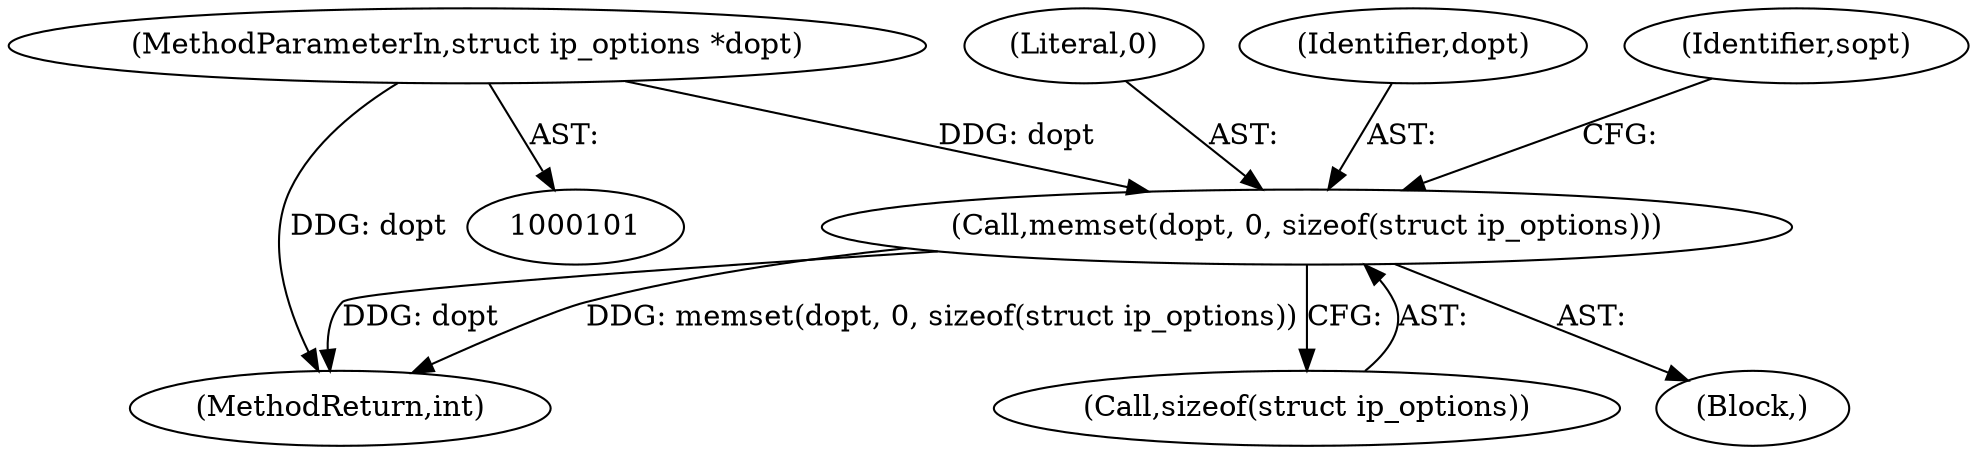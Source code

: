 digraph "0_linux_f6d8bd051c391c1c0458a30b2a7abcd939329259_16@API" {
"1000112" [label="(Call,memset(dopt, 0, sizeof(struct ip_options)))"];
"1000102" [label="(MethodParameterIn,struct ip_options *dopt)"];
"1000114" [label="(Literal,0)"];
"1000112" [label="(Call,memset(dopt, 0, sizeof(struct ip_options)))"];
"1000612" [label="(MethodReturn,int)"];
"1000113" [label="(Identifier,dopt)"];
"1000115" [label="(Call,sizeof(struct ip_options))"];
"1000104" [label="(Block,)"];
"1000102" [label="(MethodParameterIn,struct ip_options *dopt)"];
"1000118" [label="(Identifier,sopt)"];
"1000112" -> "1000104"  [label="AST: "];
"1000112" -> "1000115"  [label="CFG: "];
"1000113" -> "1000112"  [label="AST: "];
"1000114" -> "1000112"  [label="AST: "];
"1000115" -> "1000112"  [label="AST: "];
"1000118" -> "1000112"  [label="CFG: "];
"1000112" -> "1000612"  [label="DDG: memset(dopt, 0, sizeof(struct ip_options))"];
"1000112" -> "1000612"  [label="DDG: dopt"];
"1000102" -> "1000112"  [label="DDG: dopt"];
"1000102" -> "1000101"  [label="AST: "];
"1000102" -> "1000612"  [label="DDG: dopt"];
}
